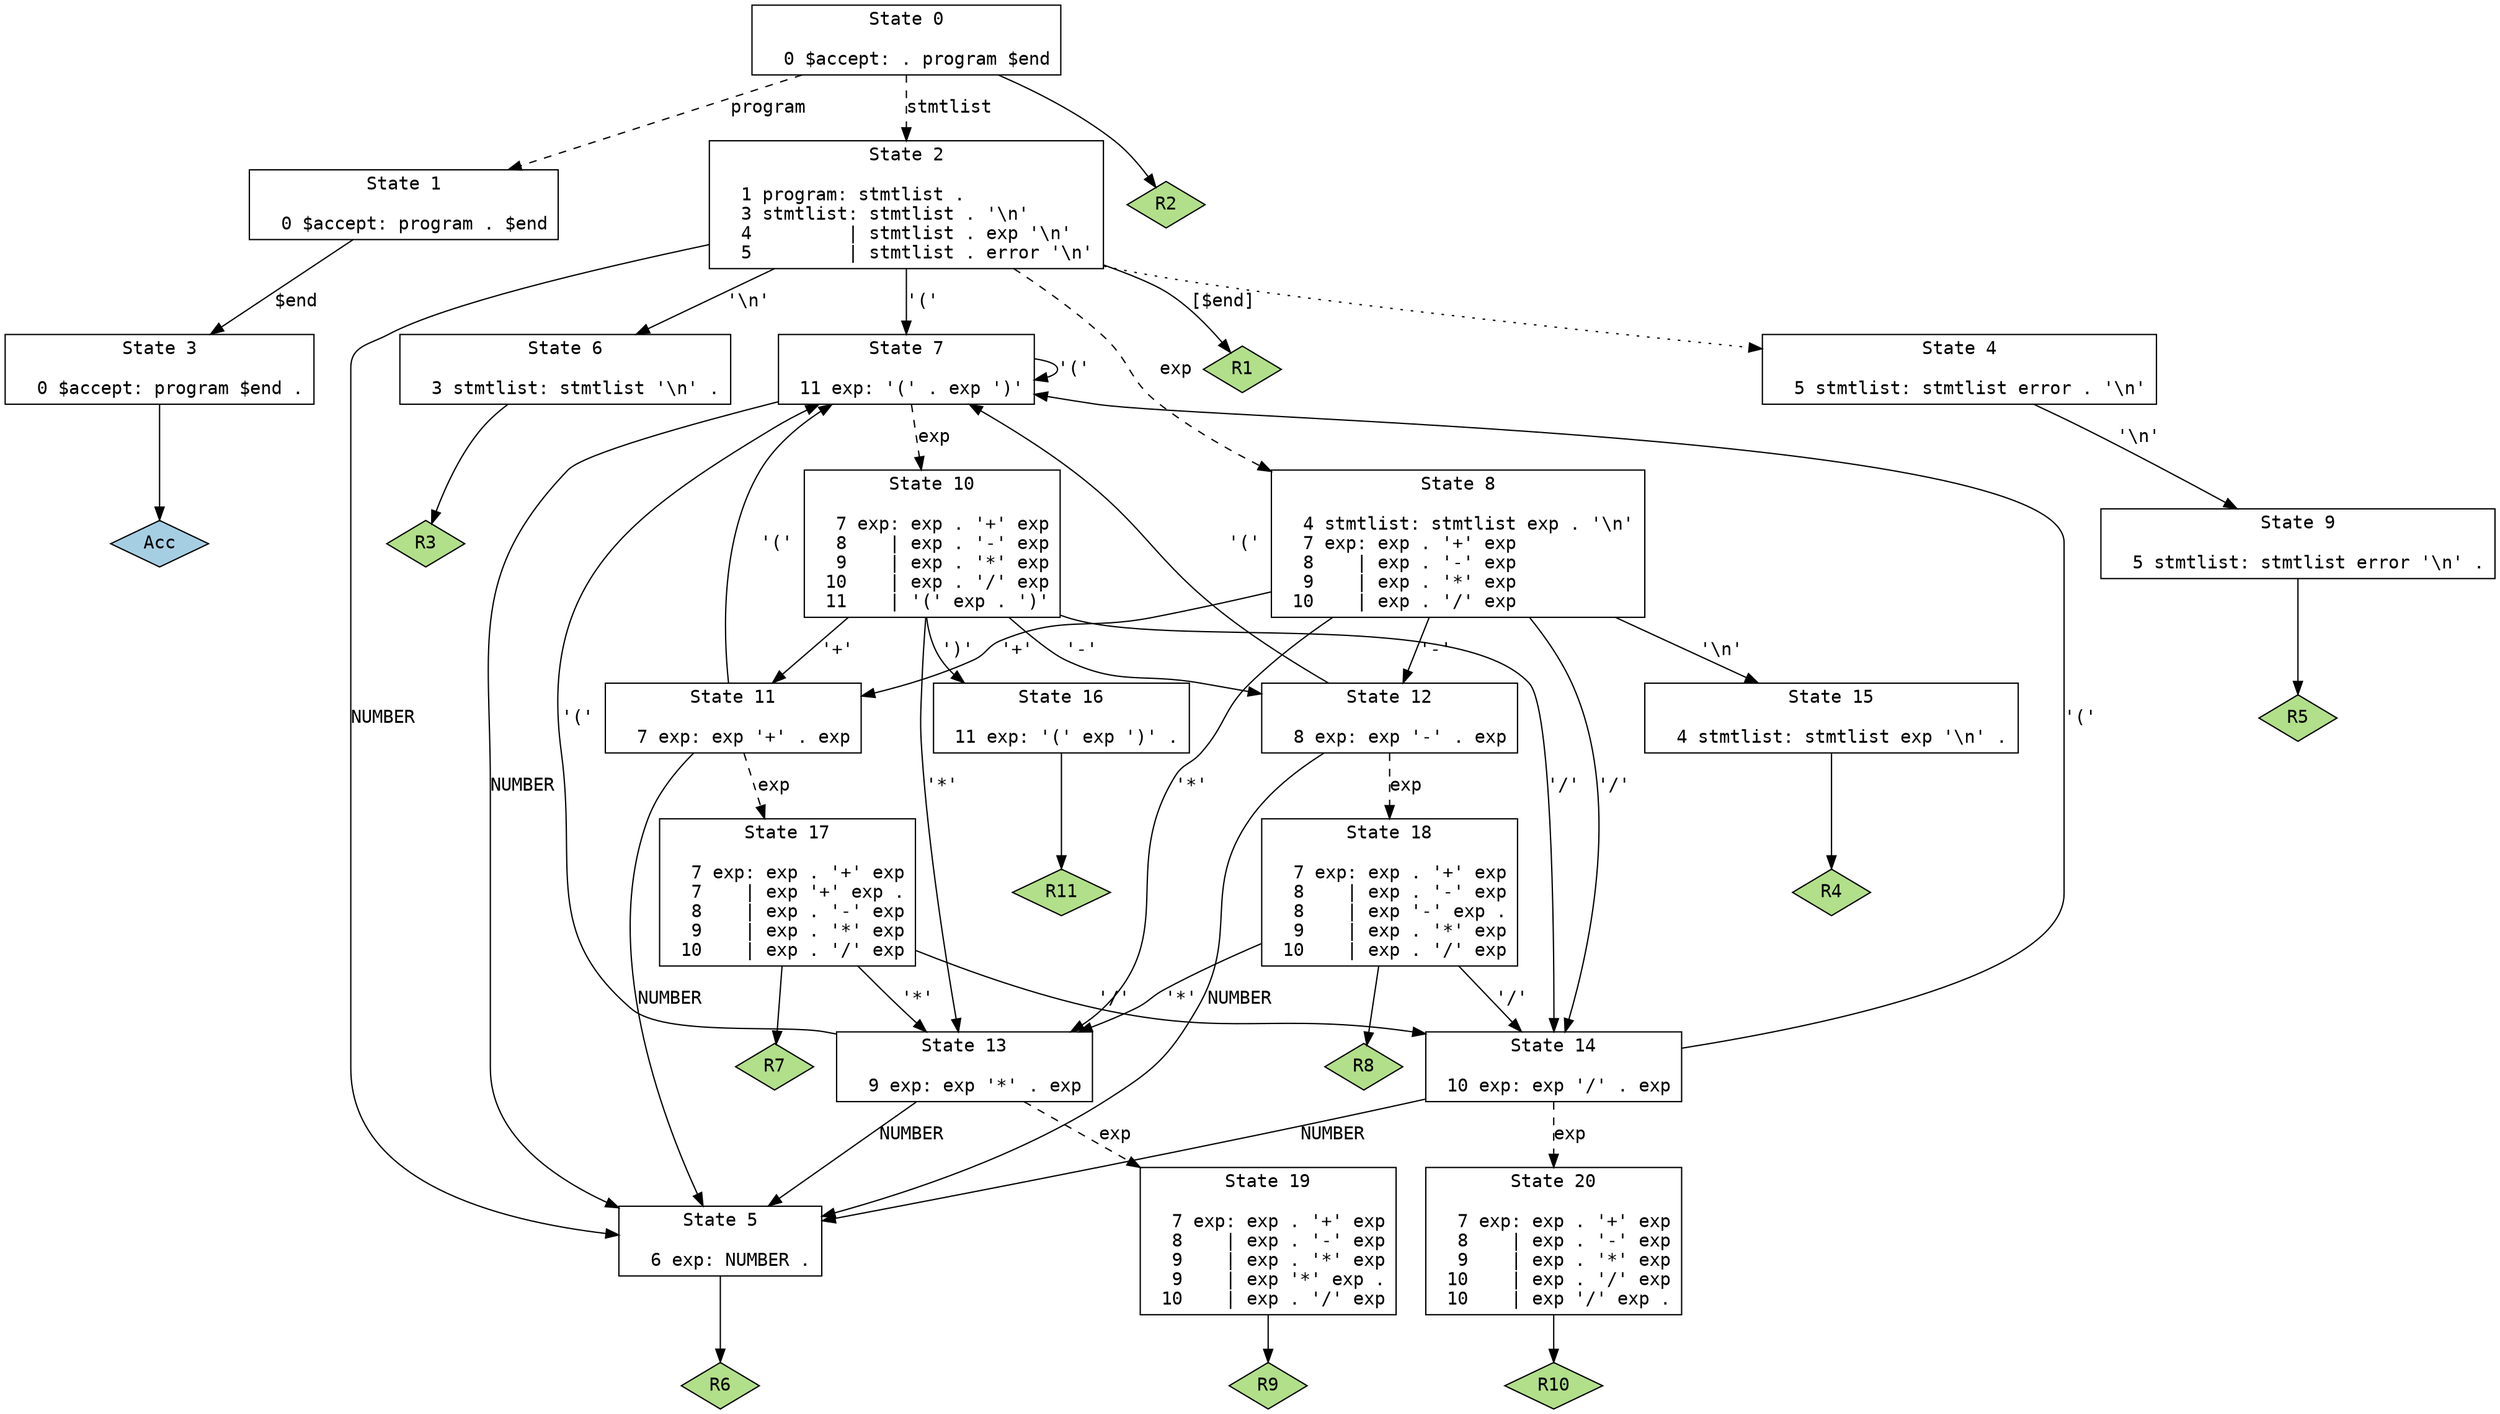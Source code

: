 // Generated by GNU Bison 3.5.1.
// Report bugs to <bug-bison@gnu.org>.
// Home page: <https://www.gnu.org/software/bison/>.

digraph "interpreter.y"
{
  node [fontname = courier, shape = box, colorscheme = paired6]
  edge [fontname = courier]

  0 [label="State 0\n\l  0 $accept: . program $end\l"]
  0 -> 1 [style=dashed label="program"]
  0 -> 2 [style=dashed label="stmtlist"]
  0 -> "0R2" [style=solid]
 "0R2" [label="R2", fillcolor=3, shape=diamond, style=filled]
  1 [label="State 1\n\l  0 $accept: program . $end\l"]
  1 -> 3 [style=solid label="$end"]
  2 [label="State 2\n\l  1 program: stmtlist .\l  3 stmtlist: stmtlist . '\\n'\l  4         | stmtlist . exp '\\n'\l  5         | stmtlist . error '\\n'\l"]
  2 -> 4 [style=dotted]
  2 -> 5 [style=solid label="NUMBER"]
  2 -> 6 [style=solid label="'\\n'"]
  2 -> 7 [style=solid label="'('"]
  2 -> 8 [style=dashed label="exp"]
  2 -> "2R1" [label="[$end]", style=solid]
 "2R1" [label="R1", fillcolor=3, shape=diamond, style=filled]
  3 [label="State 3\n\l  0 $accept: program $end .\l"]
  3 -> "3R0" [style=solid]
 "3R0" [label="Acc", fillcolor=1, shape=diamond, style=filled]
  4 [label="State 4\n\l  5 stmtlist: stmtlist error . '\\n'\l"]
  4 -> 9 [style=solid label="'\\n'"]
  5 [label="State 5\n\l  6 exp: NUMBER .\l"]
  5 -> "5R6" [style=solid]
 "5R6" [label="R6", fillcolor=3, shape=diamond, style=filled]
  6 [label="State 6\n\l  3 stmtlist: stmtlist '\\n' .\l"]
  6 -> "6R3" [style=solid]
 "6R3" [label="R3", fillcolor=3, shape=diamond, style=filled]
  7 [label="State 7\n\l 11 exp: '(' . exp ')'\l"]
  7 -> 5 [style=solid label="NUMBER"]
  7 -> 7 [style=solid label="'('"]
  7 -> 10 [style=dashed label="exp"]
  8 [label="State 8\n\l  4 stmtlist: stmtlist exp . '\\n'\l  7 exp: exp . '+' exp\l  8    | exp . '-' exp\l  9    | exp . '*' exp\l 10    | exp . '/' exp\l"]
  8 -> 11 [style=solid label="'+'"]
  8 -> 12 [style=solid label="'-'"]
  8 -> 13 [style=solid label="'*'"]
  8 -> 14 [style=solid label="'/'"]
  8 -> 15 [style=solid label="'\\n'"]
  9 [label="State 9\n\l  5 stmtlist: stmtlist error '\\n' .\l"]
  9 -> "9R5" [style=solid]
 "9R5" [label="R5", fillcolor=3, shape=diamond, style=filled]
  10 [label="State 10\n\l  7 exp: exp . '+' exp\l  8    | exp . '-' exp\l  9    | exp . '*' exp\l 10    | exp . '/' exp\l 11    | '(' exp . ')'\l"]
  10 -> 11 [style=solid label="'+'"]
  10 -> 12 [style=solid label="'-'"]
  10 -> 13 [style=solid label="'*'"]
  10 -> 14 [style=solid label="'/'"]
  10 -> 16 [style=solid label="')'"]
  11 [label="State 11\n\l  7 exp: exp '+' . exp\l"]
  11 -> 5 [style=solid label="NUMBER"]
  11 -> 7 [style=solid label="'('"]
  11 -> 17 [style=dashed label="exp"]
  12 [label="State 12\n\l  8 exp: exp '-' . exp\l"]
  12 -> 5 [style=solid label="NUMBER"]
  12 -> 7 [style=solid label="'('"]
  12 -> 18 [style=dashed label="exp"]
  13 [label="State 13\n\l  9 exp: exp '*' . exp\l"]
  13 -> 5 [style=solid label="NUMBER"]
  13 -> 7 [style=solid label="'('"]
  13 -> 19 [style=dashed label="exp"]
  14 [label="State 14\n\l 10 exp: exp '/' . exp\l"]
  14 -> 5 [style=solid label="NUMBER"]
  14 -> 7 [style=solid label="'('"]
  14 -> 20 [style=dashed label="exp"]
  15 [label="State 15\n\l  4 stmtlist: stmtlist exp '\\n' .\l"]
  15 -> "15R4" [style=solid]
 "15R4" [label="R4", fillcolor=3, shape=diamond, style=filled]
  16 [label="State 16\n\l 11 exp: '(' exp ')' .\l"]
  16 -> "16R11" [style=solid]
 "16R11" [label="R11", fillcolor=3, shape=diamond, style=filled]
  17 [label="State 17\n\l  7 exp: exp . '+' exp\l  7    | exp '+' exp .\l  8    | exp . '-' exp\l  9    | exp . '*' exp\l 10    | exp . '/' exp\l"]
  17 -> 13 [style=solid label="'*'"]
  17 -> 14 [style=solid label="'/'"]
  17 -> "17R7" [style=solid]
 "17R7" [label="R7", fillcolor=3, shape=diamond, style=filled]
  18 [label="State 18\n\l  7 exp: exp . '+' exp\l  8    | exp . '-' exp\l  8    | exp '-' exp .\l  9    | exp . '*' exp\l 10    | exp . '/' exp\l"]
  18 -> 13 [style=solid label="'*'"]
  18 -> 14 [style=solid label="'/'"]
  18 -> "18R8" [style=solid]
 "18R8" [label="R8", fillcolor=3, shape=diamond, style=filled]
  19 [label="State 19\n\l  7 exp: exp . '+' exp\l  8    | exp . '-' exp\l  9    | exp . '*' exp\l  9    | exp '*' exp .\l 10    | exp . '/' exp\l"]
  19 -> "19R9" [style=solid]
 "19R9" [label="R9", fillcolor=3, shape=diamond, style=filled]
  20 [label="State 20\n\l  7 exp: exp . '+' exp\l  8    | exp . '-' exp\l  9    | exp . '*' exp\l 10    | exp . '/' exp\l 10    | exp '/' exp .\l"]
  20 -> "20R10" [style=solid]
 "20R10" [label="R10", fillcolor=3, shape=diamond, style=filled]
}
